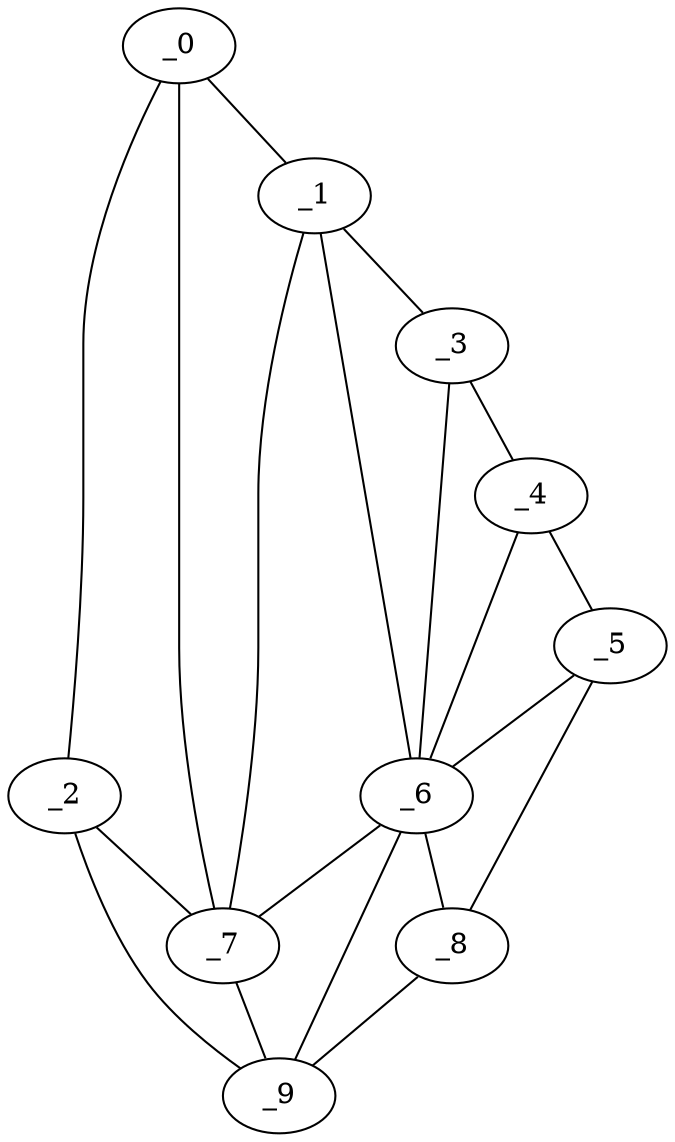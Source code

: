 graph "obj20__160.gxl" {
	_0	 [x=20,
		y=99];
	_1	 [x=40,
		y=17];
	_0 -- _1	 [valence=1];
	_2	 [x=44,
		y=125];
	_0 -- _2	 [valence=1];
	_7	 [x=83,
		y=86];
	_0 -- _7	 [valence=1];
	_3	 [x=51,
		y=10];
	_1 -- _3	 [valence=1];
	_6	 [x=83,
		y=15];
	_1 -- _6	 [valence=1];
	_1 -- _7	 [valence=2];
	_2 -- _7	 [valence=2];
	_9	 [x=109,
		y=114];
	_2 -- _9	 [valence=1];
	_4	 [x=56,
		y=7];
	_3 -- _4	 [valence=1];
	_3 -- _6	 [valence=2];
	_5	 [x=79,
		y=2];
	_4 -- _5	 [valence=1];
	_4 -- _6	 [valence=2];
	_5 -- _6	 [valence=2];
	_8	 [x=86,
		y=4];
	_5 -- _8	 [valence=1];
	_6 -- _7	 [valence=2];
	_6 -- _8	 [valence=2];
	_6 -- _9	 [valence=2];
	_7 -- _9	 [valence=2];
	_8 -- _9	 [valence=1];
}
